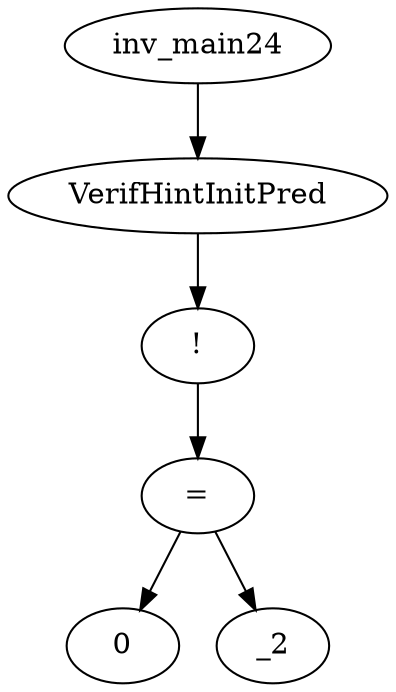 digraph dag {
0 [label="inv_main24"];
1 [label="VerifHintInitPred"];
2 [label="!"];
3 [label="="];
4 [label="0"];
5 [label="_2"];
0->1
1->2
2->3
3->5
3 -> 4
}
